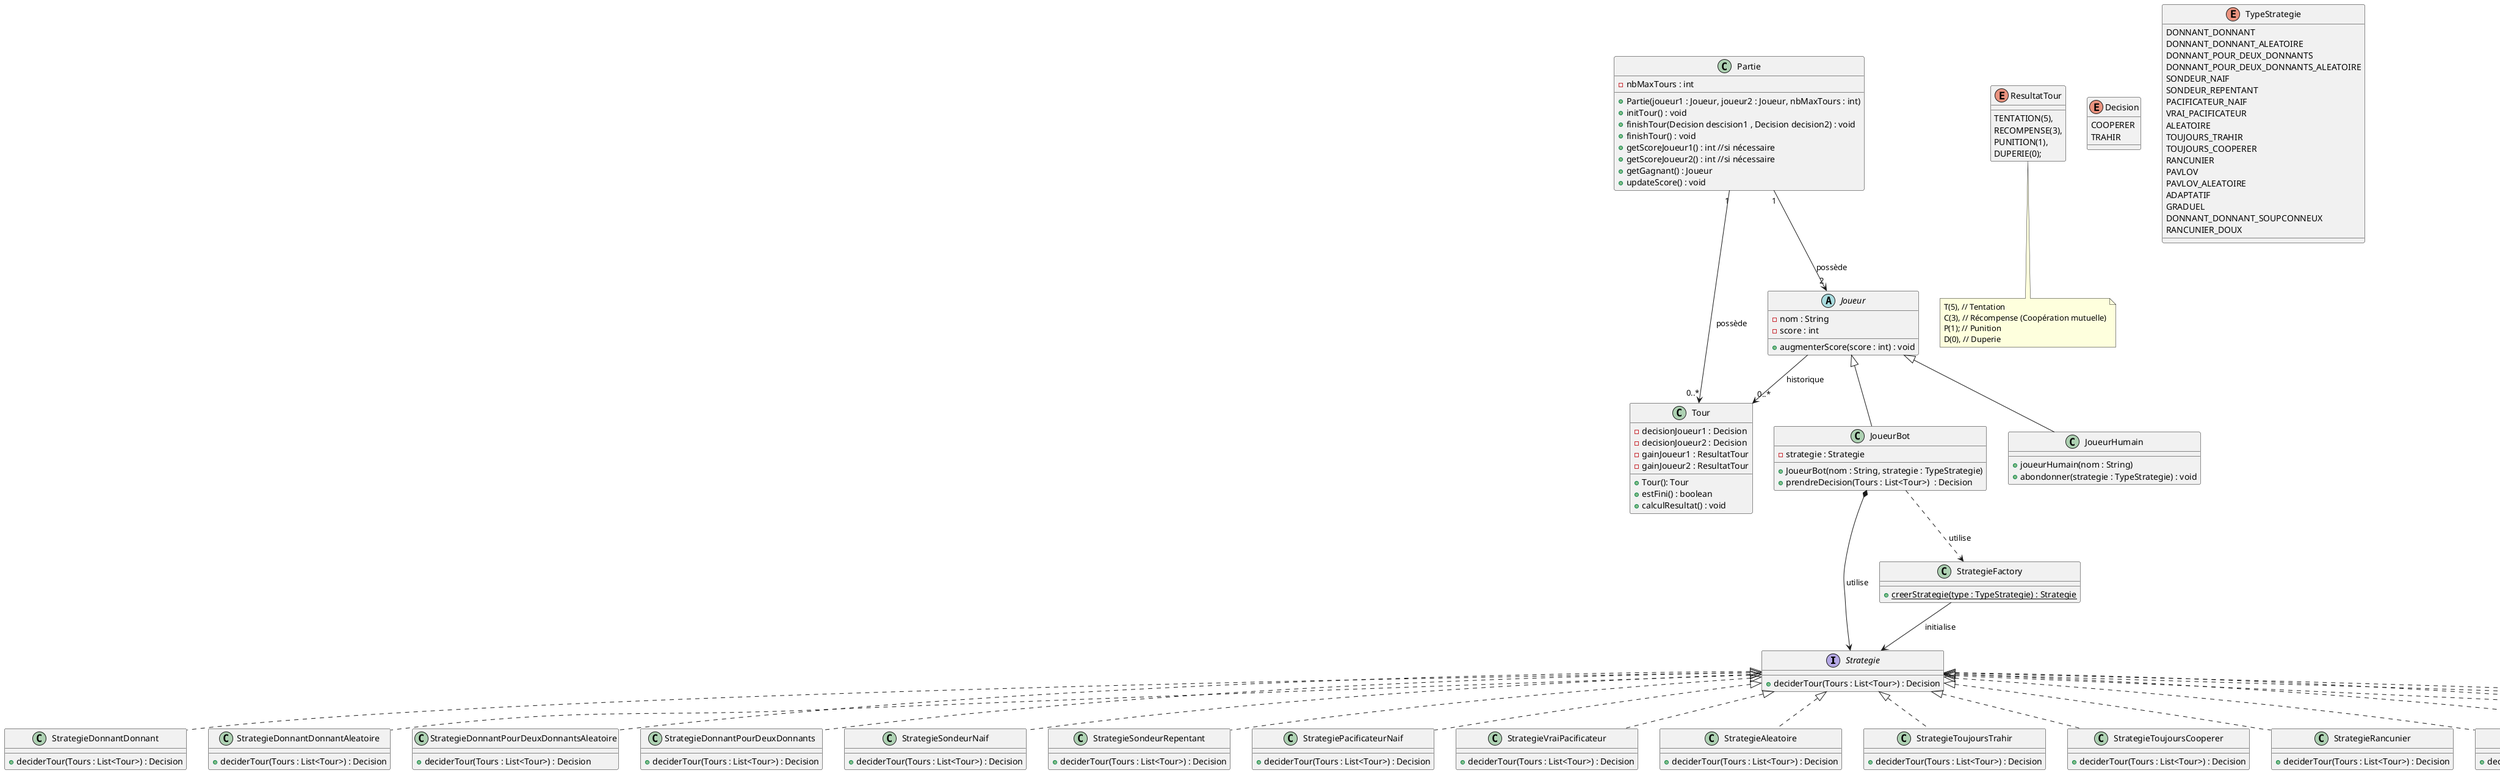 @startuml

'tous les class de startegie va implementer interface stratégie
'ce qui permets d'avoir startégie sous forme patron stratégie

interface Strategie{
    +deciderTour(Tours : List<Tour>) : Decision
}



class StrategieFactory{
    + {static}creerStrategie(type : TypeStrategie) : Strategie
}

JoueurBot  ..>  StrategieFactory : utilise

StrategieFactory -->  Strategie : initialise

class Partie{
    -nbMaxTours : int
    +Partie(joueur1 : Joueur, joueur2 : Joueur, nbMaxTours : int)
    +initTour() : void
    +finishTour(Decision descision1 , Decision decision2) : void
    +finishTour() : void
    +getScoreJoueur1() : int //si nécessaire
    +getScoreJoueur2() : int //si nécessaire
    +getGagnant() : Joueur
    +updateScore() : void

}
Partie "1" --> "0..*" Tour : possède
Partie "1" --> "2" Joueur : possède

abstract class Joueur{
    -nom : String
    -score : int
    '+{abstract}prendreDecision()  : Decision
    +augmenterScore(score : int) : void
}


class JoueurHumain extends Joueur{
    +joueurHumain(nom : String)
    '+prendreDecision() : Decision
    +abondonner(strategie : TypeStrategie) : void
}

class JoueurBot extends Joueur{
    -strategie : Strategie
    +JoueurBot(nom : String, strategie : TypeStrategie)
    +prendreDecision(Tours : List<Tour>)  : Decision
}
Joueur  --> "0..*" Tour : historique
JoueurBot *-> Strategie : utilise
 'les attributs sonts tous finale car ils ne changent pas
class Tour{
    -decisionJoueur1 : Decision
    -decisionJoueur2 : Decision
    -gainJoueur1 : ResultatTour
    -gainJoueur2 : ResultatTour
    +Tour(): Tour
    +estFini() : boolean
    +calculResultat() : void

}

'enum TypeJoueur{
'    HUMAIN
'    BOT
'}

enum ResultatTour{
    TENTATION(5),
    RECOMPENSE(3),
    PUNITION(1),
    DUPERIE(0);
}

note bottom of ResultatTour
        T(5), // Tentation
        C(3), // Récompense (Coopération mutuelle)
        P(1); // Punition
        D(0), // Duperie
end note

enum Decision{
    COOPERER
    TRAHIR
}
enum TypeStrategie{
    DONNANT_DONNANT
    DONNANT_DONNANT_ALEATOIRE
    DONNANT_POUR_DEUX_DONNANTS
    DONNANT_POUR_DEUX_DONNANTS_ALEATOIRE
    SONDEUR_NAIF
    SONDEUR_REPENTANT
    PACIFICATEUR_NAIF
    VRAI_PACIFICATEUR
    ALEATOIRE
    TOUJOURS_TRAHIR
    TOUJOURS_COOPERER
    RANCUNIER
    PAVLOV
    PAVLOV_ALEATOIRE
    ADAPTATIF
    GRADUEL
    DONNANT_DONNANT_SOUPCONNEUX
    RANCUNIER_DOUX
}

class StrategieDonnantDonnant implements Strategie {
    +deciderTour(Tours : List<Tour>) : Decision
}

class StrategieDonnantDonnantAleatoire implements Strategie {
    +deciderTour(Tours : List<Tour>) : Decision
}

class StrategieDonnantPourDeuxDonnantsAleatoire implements Strategie {
    +deciderTour(Tours : List<Tour>) : Decision
}

class StrategieDonnantPourDeuxDonnants implements Strategie {
    +deciderTour(Tours : List<Tour>) : Decision
}

class StrategieSondeurNaif implements Strategie {
    +deciderTour(Tours : List<Tour>) : Decision
}

class StrategieSondeurRepentant implements Strategie {
    +deciderTour(Tours : List<Tour>) : Decision
}

class StrategiePacificateurNaif implements Strategie {
    +deciderTour(Tours : List<Tour>) : Decision
}

class StrategieVraiPacificateur implements Strategie {
    +deciderTour(Tours : List<Tour>) : Decision
}

class StrategieAleatoire implements Strategie {
    +deciderTour(Tours : List<Tour>) : Decision
}

class StrategieToujoursTrahir implements Strategie {
    +deciderTour(Tours : List<Tour>) : Decision
}

class StrategieToujoursCooperer implements Strategie {
    +deciderTour(Tours : List<Tour>) : Decision
}

class StrategieRancunier implements Strategie {
    +deciderTour(Tours : List<Tour>) : Decision
}

class StrategiePavlov implements Strategie {
    +deciderTour(Tours : List<Tour>) : Decision
}

class StrategiePavlovAleatoire implements Strategie {
    +deciderTour(Tours : List<Tour>) : Decision
}

class StrategieAdaptatif implements Strategie {
    +deciderTour(Tours : List<Tour>) : Decision
}

class StrategieGraduel implements Strategie {
    +deciderTour(Tours : List<Tour>) : Decision
}

class StrategieDonnantDonnantSoupconneux implements Strategie {
    +deciderTour(Tours : List<Tour>) : Decision
}

class StrategieRancunierDoux implements Strategie {
    +deciderTour(Tours : List<Tour>) : Decision
}





@enduml